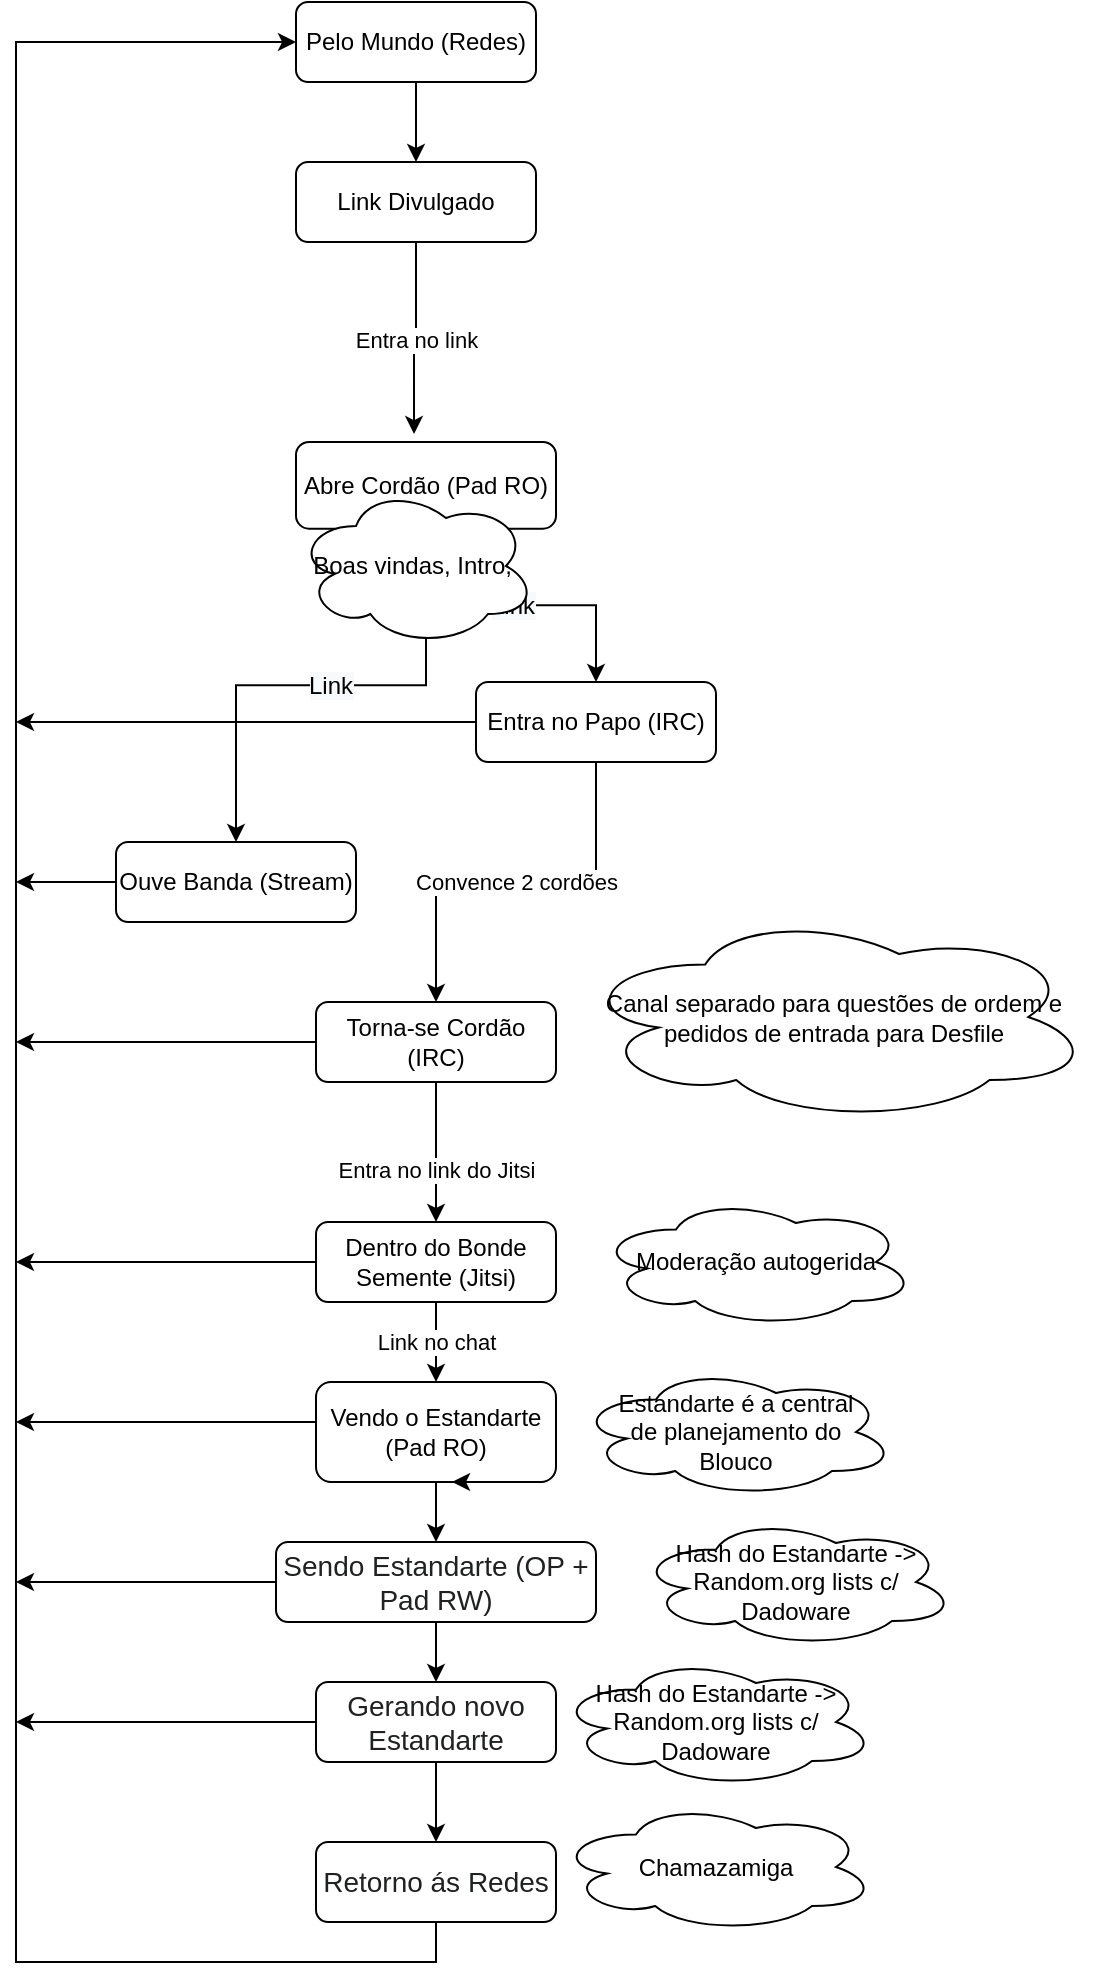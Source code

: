 <mxfile version="14.2.5" type="github">
  <diagram id="C5RBs43oDa-KdzZeNtuy" name="Page-1">
    <mxGraphModel dx="868" dy="490" grid="1" gridSize="10" guides="1" tooltips="1" connect="1" arrows="1" fold="1" page="1" pageScale="1" pageWidth="827" pageHeight="1169" math="0" shadow="0">
      <root>
        <mxCell id="WIyWlLk6GJQsqaUBKTNV-0" />
        <mxCell id="WIyWlLk6GJQsqaUBKTNV-1" parent="WIyWlLk6GJQsqaUBKTNV-0" />
        <mxCell id="SoH3S2MWfMUf7g9ZUTfS-44" style="edgeStyle=orthogonalEdgeStyle;rounded=0;orthogonalLoop=1;jettySize=auto;html=1;exitX=0.5;exitY=1;exitDx=0;exitDy=0;" edge="1" parent="WIyWlLk6GJQsqaUBKTNV-1" source="WIyWlLk6GJQsqaUBKTNV-3" target="SoH3S2MWfMUf7g9ZUTfS-0">
          <mxGeometry relative="1" as="geometry" />
        </mxCell>
        <mxCell id="WIyWlLk6GJQsqaUBKTNV-3" value="Pelo Mundo (Redes)" style="rounded=1;whiteSpace=wrap;html=1;fontSize=12;glass=0;strokeWidth=1;shadow=0;" parent="WIyWlLk6GJQsqaUBKTNV-1" vertex="1">
          <mxGeometry x="160" y="130" width="120" height="40" as="geometry" />
        </mxCell>
        <mxCell id="SoH3S2MWfMUf7g9ZUTfS-66" style="edgeStyle=orthogonalEdgeStyle;rounded=0;orthogonalLoop=1;jettySize=auto;html=1;" edge="1" parent="WIyWlLk6GJQsqaUBKTNV-1" source="WIyWlLk6GJQsqaUBKTNV-11" target="SoH3S2MWfMUf7g9ZUTfS-37">
          <mxGeometry relative="1" as="geometry" />
        </mxCell>
        <mxCell id="SoH3S2MWfMUf7g9ZUTfS-67" value="Entra no link do Jitsi" style="edgeLabel;html=1;align=center;verticalAlign=middle;resizable=0;points=[];" vertex="1" connectable="0" parent="SoH3S2MWfMUf7g9ZUTfS-66">
          <mxGeometry x="0.25" relative="1" as="geometry">
            <mxPoint as="offset" />
          </mxGeometry>
        </mxCell>
        <mxCell id="SoH3S2MWfMUf7g9ZUTfS-69" style="edgeStyle=orthogonalEdgeStyle;rounded=0;orthogonalLoop=1;jettySize=auto;html=1;" edge="1" parent="WIyWlLk6GJQsqaUBKTNV-1" source="WIyWlLk6GJQsqaUBKTNV-11">
          <mxGeometry relative="1" as="geometry">
            <mxPoint x="20" y="650" as="targetPoint" />
          </mxGeometry>
        </mxCell>
        <mxCell id="WIyWlLk6GJQsqaUBKTNV-11" value="Torna-se Cordão (IRC)" style="rounded=1;whiteSpace=wrap;html=1;fontSize=12;glass=0;strokeWidth=1;shadow=0;" parent="WIyWlLk6GJQsqaUBKTNV-1" vertex="1">
          <mxGeometry x="170" y="630" width="120" height="40" as="geometry" />
        </mxCell>
        <mxCell id="SoH3S2MWfMUf7g9ZUTfS-49" value="Entra no link" style="edgeStyle=orthogonalEdgeStyle;rounded=0;orthogonalLoop=1;jettySize=auto;html=1;entryX=0.454;entryY=-0.092;entryDx=0;entryDy=0;entryPerimeter=0;" edge="1" parent="WIyWlLk6GJQsqaUBKTNV-1" source="SoH3S2MWfMUf7g9ZUTfS-0" target="SoH3S2MWfMUf7g9ZUTfS-2">
          <mxGeometry relative="1" as="geometry">
            <mxPoint x="220" y="250" as="targetPoint" />
          </mxGeometry>
        </mxCell>
        <mxCell id="SoH3S2MWfMUf7g9ZUTfS-0" value="Link Divulgado" style="rounded=1;whiteSpace=wrap;html=1;" vertex="1" parent="WIyWlLk6GJQsqaUBKTNV-1">
          <mxGeometry x="160" y="210" width="120" height="40" as="geometry" />
        </mxCell>
        <mxCell id="SoH3S2MWfMUf7g9ZUTfS-56" value="&lt;span style=&quot;color: rgb(0 , 0 , 0) ; font-family: &amp;#34;helvetica&amp;#34; ; font-size: 12px ; font-style: normal ; font-weight: 400 ; letter-spacing: normal ; text-align: center ; text-indent: 0px ; text-transform: none ; word-spacing: 0px ; background-color: rgb(248 , 249 , 250) ; display: inline ; float: none&quot;&gt;Link&lt;/span&gt;" style="edgeStyle=orthogonalEdgeStyle;rounded=0;orthogonalLoop=1;jettySize=auto;html=1;" edge="1" parent="WIyWlLk6GJQsqaUBKTNV-1" source="SoH3S2MWfMUf7g9ZUTfS-2" target="SoH3S2MWfMUf7g9ZUTfS-55">
          <mxGeometry relative="1" as="geometry">
            <mxPoint x="110" y="420" as="targetPoint" />
          </mxGeometry>
        </mxCell>
        <mxCell id="SoH3S2MWfMUf7g9ZUTfS-58" value="&lt;span style=&quot;color: rgb(0 , 0 , 0) ; font-family: &amp;#34;helvetica&amp;#34; ; font-size: 12px ; font-style: normal ; font-weight: 400 ; letter-spacing: normal ; text-align: center ; text-indent: 0px ; text-transform: none ; word-spacing: 0px ; background-color: rgb(248 , 249 , 250) ; display: inline ; float: none&quot;&gt;Link&lt;br&gt;&lt;/span&gt;" style="edgeStyle=orthogonalEdgeStyle;rounded=0;orthogonalLoop=1;jettySize=auto;html=1;" edge="1" parent="WIyWlLk6GJQsqaUBKTNV-1" source="SoH3S2MWfMUf7g9ZUTfS-2" target="SoH3S2MWfMUf7g9ZUTfS-3">
          <mxGeometry relative="1" as="geometry">
            <mxPoint x="340" y="420" as="targetPoint" />
          </mxGeometry>
        </mxCell>
        <mxCell id="SoH3S2MWfMUf7g9ZUTfS-2" value="Abre Cordão (Pad RO)" style="rounded=1;whiteSpace=wrap;html=1;" vertex="1" parent="WIyWlLk6GJQsqaUBKTNV-1">
          <mxGeometry x="160" y="350" width="130" height="43.33" as="geometry" />
        </mxCell>
        <mxCell id="SoH3S2MWfMUf7g9ZUTfS-63" value="Convence 2 cordões" style="edgeStyle=orthogonalEdgeStyle;rounded=0;orthogonalLoop=1;jettySize=auto;html=1;" edge="1" parent="WIyWlLk6GJQsqaUBKTNV-1" source="SoH3S2MWfMUf7g9ZUTfS-3" target="WIyWlLk6GJQsqaUBKTNV-11">
          <mxGeometry relative="1" as="geometry" />
        </mxCell>
        <mxCell id="SoH3S2MWfMUf7g9ZUTfS-71" style="edgeStyle=orthogonalEdgeStyle;rounded=0;orthogonalLoop=1;jettySize=auto;html=1;" edge="1" parent="WIyWlLk6GJQsqaUBKTNV-1" source="SoH3S2MWfMUf7g9ZUTfS-3">
          <mxGeometry relative="1" as="geometry">
            <mxPoint x="20" y="490" as="targetPoint" />
          </mxGeometry>
        </mxCell>
        <mxCell id="SoH3S2MWfMUf7g9ZUTfS-3" value="Entra no Papo (IRC)" style="rounded=1;whiteSpace=wrap;html=1;" vertex="1" parent="WIyWlLk6GJQsqaUBKTNV-1">
          <mxGeometry x="250" y="470" width="120" height="40" as="geometry" />
        </mxCell>
        <mxCell id="SoH3S2MWfMUf7g9ZUTfS-72" style="edgeStyle=orthogonalEdgeStyle;rounded=0;orthogonalLoop=1;jettySize=auto;html=1;" edge="1" parent="WIyWlLk6GJQsqaUBKTNV-1" source="SoH3S2MWfMUf7g9ZUTfS-37">
          <mxGeometry relative="1" as="geometry">
            <mxPoint x="20" y="760" as="targetPoint" />
          </mxGeometry>
        </mxCell>
        <mxCell id="SoH3S2MWfMUf7g9ZUTfS-76" value="Link no chat" style="edgeStyle=orthogonalEdgeStyle;rounded=0;orthogonalLoop=1;jettySize=auto;html=1;entryX=0.5;entryY=0;entryDx=0;entryDy=0;" edge="1" parent="WIyWlLk6GJQsqaUBKTNV-1" source="SoH3S2MWfMUf7g9ZUTfS-37" target="SoH3S2MWfMUf7g9ZUTfS-39">
          <mxGeometry relative="1" as="geometry" />
        </mxCell>
        <mxCell id="SoH3S2MWfMUf7g9ZUTfS-37" value="Dentro do Bonde Semente (Jitsi)" style="rounded=1;whiteSpace=wrap;html=1;fontSize=12;glass=0;strokeWidth=1;shadow=0;" vertex="1" parent="WIyWlLk6GJQsqaUBKTNV-1">
          <mxGeometry x="170" y="740" width="120" height="40" as="geometry" />
        </mxCell>
        <mxCell id="SoH3S2MWfMUf7g9ZUTfS-74" style="edgeStyle=orthogonalEdgeStyle;rounded=0;orthogonalLoop=1;jettySize=auto;html=1;" edge="1" parent="WIyWlLk6GJQsqaUBKTNV-1" source="SoH3S2MWfMUf7g9ZUTfS-38">
          <mxGeometry relative="1" as="geometry">
            <mxPoint x="20" y="920" as="targetPoint" />
          </mxGeometry>
        </mxCell>
        <mxCell id="SoH3S2MWfMUf7g9ZUTfS-81" style="edgeStyle=orthogonalEdgeStyle;rounded=0;orthogonalLoop=1;jettySize=auto;html=1;" edge="1" parent="WIyWlLk6GJQsqaUBKTNV-1" source="SoH3S2MWfMUf7g9ZUTfS-38" target="SoH3S2MWfMUf7g9ZUTfS-40">
          <mxGeometry relative="1" as="geometry" />
        </mxCell>
        <mxCell id="SoH3S2MWfMUf7g9ZUTfS-38" value="&lt;font color=&quot;#202122&quot; face=&quot;sans-serif&quot;&gt;&lt;span style=&quot;font-size: 14px ; background-color: rgb(255 , 255 , 255)&quot;&gt;Sendo Estandarte (OP + Pad RW)&lt;/span&gt;&lt;/font&gt;" style="rounded=1;whiteSpace=wrap;html=1;fontSize=12;glass=0;strokeWidth=1;shadow=0;" vertex="1" parent="WIyWlLk6GJQsqaUBKTNV-1">
          <mxGeometry x="150" y="900" width="160" height="40" as="geometry" />
        </mxCell>
        <mxCell id="SoH3S2MWfMUf7g9ZUTfS-73" style="edgeStyle=orthogonalEdgeStyle;rounded=0;orthogonalLoop=1;jettySize=auto;html=1;exitX=0.083;exitY=0.6;exitDx=0;exitDy=0;exitPerimeter=0;" edge="1" parent="WIyWlLk6GJQsqaUBKTNV-1" source="SoH3S2MWfMUf7g9ZUTfS-39">
          <mxGeometry relative="1" as="geometry">
            <mxPoint x="20" y="840" as="targetPoint" />
            <mxPoint x="160" y="840" as="sourcePoint" />
            <Array as="points">
              <mxPoint x="180" y="840" />
            </Array>
          </mxGeometry>
        </mxCell>
        <mxCell id="SoH3S2MWfMUf7g9ZUTfS-80" style="edgeStyle=orthogonalEdgeStyle;rounded=0;orthogonalLoop=1;jettySize=auto;html=1;" edge="1" parent="WIyWlLk6GJQsqaUBKTNV-1" source="SoH3S2MWfMUf7g9ZUTfS-39" target="SoH3S2MWfMUf7g9ZUTfS-38">
          <mxGeometry relative="1" as="geometry" />
        </mxCell>
        <mxCell id="SoH3S2MWfMUf7g9ZUTfS-39" value="Vendo o Estandarte (Pad RO)" style="rounded=1;whiteSpace=wrap;html=1;fontSize=12;glass=0;strokeWidth=1;shadow=0;" vertex="1" parent="WIyWlLk6GJQsqaUBKTNV-1">
          <mxGeometry x="170" y="820" width="120" height="50" as="geometry" />
        </mxCell>
        <mxCell id="SoH3S2MWfMUf7g9ZUTfS-75" style="edgeStyle=orthogonalEdgeStyle;rounded=0;orthogonalLoop=1;jettySize=auto;html=1;" edge="1" parent="WIyWlLk6GJQsqaUBKTNV-1" source="SoH3S2MWfMUf7g9ZUTfS-40">
          <mxGeometry relative="1" as="geometry">
            <mxPoint x="20" y="990" as="targetPoint" />
          </mxGeometry>
        </mxCell>
        <mxCell id="SoH3S2MWfMUf7g9ZUTfS-82" style="edgeStyle=orthogonalEdgeStyle;rounded=0;orthogonalLoop=1;jettySize=auto;html=1;entryX=0.5;entryY=0;entryDx=0;entryDy=0;" edge="1" parent="WIyWlLk6GJQsqaUBKTNV-1" source="SoH3S2MWfMUf7g9ZUTfS-40" target="SoH3S2MWfMUf7g9ZUTfS-41">
          <mxGeometry relative="1" as="geometry" />
        </mxCell>
        <mxCell id="SoH3S2MWfMUf7g9ZUTfS-40" value="&lt;span style=&quot;color: rgb(32 , 33 , 34) ; font-family: sans-serif ; font-size: 14px ; background-color: rgb(255 , 255 , 255)&quot;&gt;Gerando novo Estandarte&lt;/span&gt;" style="rounded=1;whiteSpace=wrap;html=1;fontSize=12;glass=0;strokeWidth=1;shadow=0;" vertex="1" parent="WIyWlLk6GJQsqaUBKTNV-1">
          <mxGeometry x="170" y="970" width="120" height="40" as="geometry" />
        </mxCell>
        <mxCell id="SoH3S2MWfMUf7g9ZUTfS-68" style="edgeStyle=orthogonalEdgeStyle;rounded=0;orthogonalLoop=1;jettySize=auto;html=1;entryX=0;entryY=0.5;entryDx=0;entryDy=0;" edge="1" parent="WIyWlLk6GJQsqaUBKTNV-1" source="SoH3S2MWfMUf7g9ZUTfS-41" target="WIyWlLk6GJQsqaUBKTNV-3">
          <mxGeometry relative="1" as="geometry">
            <Array as="points">
              <mxPoint x="230" y="1110" />
              <mxPoint x="20" y="1110" />
              <mxPoint x="20" y="150" />
            </Array>
          </mxGeometry>
        </mxCell>
        <mxCell id="SoH3S2MWfMUf7g9ZUTfS-41" value="&lt;span style=&quot;color: rgb(32 , 33 , 34) ; font-family: sans-serif ; font-size: 14px ; background-color: rgb(255 , 255 , 255)&quot;&gt;Retorno ás Redes&lt;/span&gt;" style="rounded=1;whiteSpace=wrap;html=1;fontSize=12;glass=0;strokeWidth=1;shadow=0;" vertex="1" parent="WIyWlLk6GJQsqaUBKTNV-1">
          <mxGeometry x="170" y="1050" width="120" height="40" as="geometry" />
        </mxCell>
        <mxCell id="SoH3S2MWfMUf7g9ZUTfS-52" value="Boas vindas, Intro,&amp;nbsp;" style="ellipse;shape=cloud;whiteSpace=wrap;html=1;" vertex="1" parent="WIyWlLk6GJQsqaUBKTNV-1">
          <mxGeometry x="160" y="372" width="120" height="80" as="geometry" />
        </mxCell>
        <mxCell id="SoH3S2MWfMUf7g9ZUTfS-70" style="edgeStyle=orthogonalEdgeStyle;rounded=0;orthogonalLoop=1;jettySize=auto;html=1;" edge="1" parent="WIyWlLk6GJQsqaUBKTNV-1" source="SoH3S2MWfMUf7g9ZUTfS-55">
          <mxGeometry relative="1" as="geometry">
            <mxPoint x="20" y="570" as="targetPoint" />
          </mxGeometry>
        </mxCell>
        <mxCell id="SoH3S2MWfMUf7g9ZUTfS-55" value="Ouve Banda (Stream)" style="rounded=1;whiteSpace=wrap;html=1;" vertex="1" parent="WIyWlLk6GJQsqaUBKTNV-1">
          <mxGeometry x="70" y="550" width="120" height="40" as="geometry" />
        </mxCell>
        <mxCell id="SoH3S2MWfMUf7g9ZUTfS-62" style="edgeStyle=orthogonalEdgeStyle;rounded=0;orthogonalLoop=1;jettySize=auto;html=1;exitX=0.5;exitY=1;exitDx=0;exitDy=0;entryX=0.567;entryY=1;entryDx=0;entryDy=0;entryPerimeter=0;" edge="1" parent="WIyWlLk6GJQsqaUBKTNV-1" source="SoH3S2MWfMUf7g9ZUTfS-39" target="SoH3S2MWfMUf7g9ZUTfS-39">
          <mxGeometry relative="1" as="geometry">
            <Array as="points">
              <mxPoint x="270" y="870" />
              <mxPoint x="270" y="870" />
            </Array>
          </mxGeometry>
        </mxCell>
        <mxCell id="SoH3S2MWfMUf7g9ZUTfS-84" value="Hash do Estandarte -&amp;gt; Random.org lists c/ Dadoware" style="ellipse;shape=cloud;whiteSpace=wrap;html=1;" vertex="1" parent="WIyWlLk6GJQsqaUBKTNV-1">
          <mxGeometry x="290" y="957.5" width="160" height="65" as="geometry" />
        </mxCell>
        <mxCell id="SoH3S2MWfMUf7g9ZUTfS-85" value="Chamazamiga" style="ellipse;shape=cloud;whiteSpace=wrap;html=1;" vertex="1" parent="WIyWlLk6GJQsqaUBKTNV-1">
          <mxGeometry x="290" y="1030" width="160" height="65" as="geometry" />
        </mxCell>
        <mxCell id="SoH3S2MWfMUf7g9ZUTfS-86" value="Hash do Estandarte -&amp;gt; Random.org lists c/ Dadoware" style="ellipse;shape=cloud;whiteSpace=wrap;html=1;" vertex="1" parent="WIyWlLk6GJQsqaUBKTNV-1">
          <mxGeometry x="330" y="887.5" width="160" height="65" as="geometry" />
        </mxCell>
        <mxCell id="SoH3S2MWfMUf7g9ZUTfS-87" value="Estandarte é a central&lt;br&gt;de planejamento do&lt;br&gt;Blouco" style="ellipse;shape=cloud;whiteSpace=wrap;html=1;" vertex="1" parent="WIyWlLk6GJQsqaUBKTNV-1">
          <mxGeometry x="300" y="812.5" width="160" height="65" as="geometry" />
        </mxCell>
        <mxCell id="SoH3S2MWfMUf7g9ZUTfS-88" value="Moderação autogerida" style="ellipse;shape=cloud;whiteSpace=wrap;html=1;" vertex="1" parent="WIyWlLk6GJQsqaUBKTNV-1">
          <mxGeometry x="310" y="727.5" width="160" height="65" as="geometry" />
        </mxCell>
        <mxCell id="SoH3S2MWfMUf7g9ZUTfS-91" value="Canal separado para questões de ordem e pedidos de entrada para Desfile" style="ellipse;shape=cloud;whiteSpace=wrap;html=1;" vertex="1" parent="WIyWlLk6GJQsqaUBKTNV-1">
          <mxGeometry x="300" y="585" width="258.46" height="105" as="geometry" />
        </mxCell>
      </root>
    </mxGraphModel>
  </diagram>
</mxfile>
